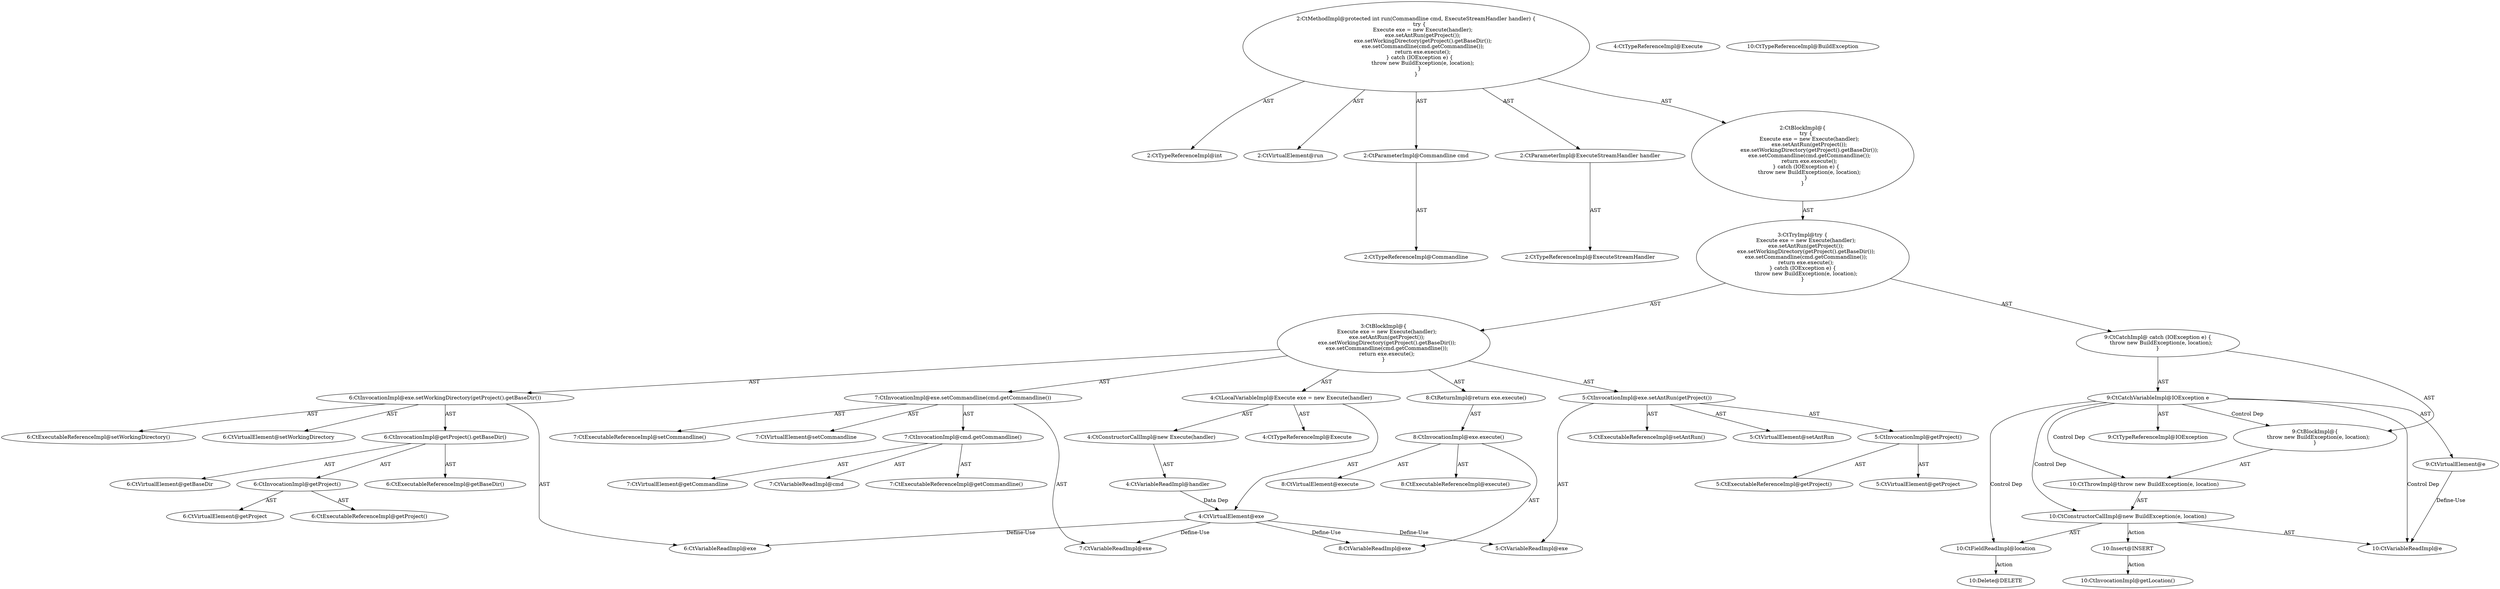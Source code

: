 digraph "run#?,Commandline,ExecuteStreamHandler" {
0 [label="2:CtTypeReferenceImpl@int" shape=ellipse]
1 [label="2:CtVirtualElement@run" shape=ellipse]
2 [label="2:CtParameterImpl@Commandline cmd" shape=ellipse]
3 [label="2:CtTypeReferenceImpl@Commandline" shape=ellipse]
4 [label="2:CtParameterImpl@ExecuteStreamHandler handler" shape=ellipse]
5 [label="2:CtTypeReferenceImpl@ExecuteStreamHandler" shape=ellipse]
6 [label="4:CtTypeReferenceImpl@Execute" shape=ellipse]
7 [label="4:CtTypeReferenceImpl@Execute" shape=ellipse]
8 [label="4:CtVariableReadImpl@handler" shape=ellipse]
9 [label="4:CtConstructorCallImpl@new Execute(handler)" shape=ellipse]
10 [label="4:CtVirtualElement@exe" shape=ellipse]
11 [label="4:CtLocalVariableImpl@Execute exe = new Execute(handler)" shape=ellipse]
12 [label="5:CtExecutableReferenceImpl@setAntRun()" shape=ellipse]
13 [label="5:CtVirtualElement@setAntRun" shape=ellipse]
14 [label="5:CtVariableReadImpl@exe" shape=ellipse]
15 [label="5:CtExecutableReferenceImpl@getProject()" shape=ellipse]
16 [label="5:CtVirtualElement@getProject" shape=ellipse]
17 [label="5:CtInvocationImpl@getProject()" shape=ellipse]
18 [label="5:CtInvocationImpl@exe.setAntRun(getProject())" shape=ellipse]
19 [label="6:CtExecutableReferenceImpl@setWorkingDirectory()" shape=ellipse]
20 [label="6:CtVirtualElement@setWorkingDirectory" shape=ellipse]
21 [label="6:CtVariableReadImpl@exe" shape=ellipse]
22 [label="6:CtExecutableReferenceImpl@getBaseDir()" shape=ellipse]
23 [label="6:CtVirtualElement@getBaseDir" shape=ellipse]
24 [label="6:CtExecutableReferenceImpl@getProject()" shape=ellipse]
25 [label="6:CtVirtualElement@getProject" shape=ellipse]
26 [label="6:CtInvocationImpl@getProject()" shape=ellipse]
27 [label="6:CtInvocationImpl@getProject().getBaseDir()" shape=ellipse]
28 [label="6:CtInvocationImpl@exe.setWorkingDirectory(getProject().getBaseDir())" shape=ellipse]
29 [label="7:CtExecutableReferenceImpl@setCommandline()" shape=ellipse]
30 [label="7:CtVirtualElement@setCommandline" shape=ellipse]
31 [label="7:CtVariableReadImpl@exe" shape=ellipse]
32 [label="7:CtExecutableReferenceImpl@getCommandline()" shape=ellipse]
33 [label="7:CtVirtualElement@getCommandline" shape=ellipse]
34 [label="7:CtVariableReadImpl@cmd" shape=ellipse]
35 [label="7:CtInvocationImpl@cmd.getCommandline()" shape=ellipse]
36 [label="7:CtInvocationImpl@exe.setCommandline(cmd.getCommandline())" shape=ellipse]
37 [label="8:CtExecutableReferenceImpl@execute()" shape=ellipse]
38 [label="8:CtVirtualElement@execute" shape=ellipse]
39 [label="8:CtVariableReadImpl@exe" shape=ellipse]
40 [label="8:CtInvocationImpl@exe.execute()" shape=ellipse]
41 [label="8:CtReturnImpl@return exe.execute()" shape=ellipse]
42 [label="3:CtBlockImpl@\{
    Execute exe = new Execute(handler);
    exe.setAntRun(getProject());
    exe.setWorkingDirectory(getProject().getBaseDir());
    exe.setCommandline(cmd.getCommandline());
    return exe.execute();
\}" shape=ellipse]
43 [label="9:CtVirtualElement@e" shape=ellipse]
44 [label="9:CtTypeReferenceImpl@IOException" shape=ellipse]
45 [label="9:CtCatchVariableImpl@IOException e" shape=ellipse]
46 [label="10:CtTypeReferenceImpl@BuildException" shape=ellipse]
47 [label="10:CtVariableReadImpl@e" shape=ellipse]
48 [label="10:CtFieldReadImpl@location" shape=ellipse]
49 [label="10:CtConstructorCallImpl@new BuildException(e, location)" shape=ellipse]
50 [label="10:CtThrowImpl@throw new BuildException(e, location)" shape=ellipse]
51 [label="9:CtBlockImpl@\{
    throw new BuildException(e, location);
\}" shape=ellipse]
52 [label="9:CtCatchImpl@ catch (IOException e) \{
    throw new BuildException(e, location);
\}" shape=ellipse]
53 [label="3:CtTryImpl@try \{
    Execute exe = new Execute(handler);
    exe.setAntRun(getProject());
    exe.setWorkingDirectory(getProject().getBaseDir());
    exe.setCommandline(cmd.getCommandline());
    return exe.execute();
\} catch (IOException e) \{
    throw new BuildException(e, location);
\}" shape=ellipse]
54 [label="2:CtBlockImpl@\{
    try \{
        Execute exe = new Execute(handler);
        exe.setAntRun(getProject());
        exe.setWorkingDirectory(getProject().getBaseDir());
        exe.setCommandline(cmd.getCommandline());
        return exe.execute();
    \} catch (IOException e) \{
        throw new BuildException(e, location);
    \}
\}" shape=ellipse]
55 [label="2:CtMethodImpl@protected int run(Commandline cmd, ExecuteStreamHandler handler) \{
    try \{
        Execute exe = new Execute(handler);
        exe.setAntRun(getProject());
        exe.setWorkingDirectory(getProject().getBaseDir());
        exe.setCommandline(cmd.getCommandline());
        return exe.execute();
    \} catch (IOException e) \{
        throw new BuildException(e, location);
    \}
\}" shape=ellipse]
56 [label="10:Delete@DELETE" shape=ellipse]
57 [label="10:Insert@INSERT" shape=ellipse]
58 [label="10:CtInvocationImpl@getLocation()" shape=ellipse]
2 -> 3 [label="AST"];
4 -> 5 [label="AST"];
8 -> 10 [label="Data Dep"];
9 -> 8 [label="AST"];
10 -> 14 [label="Define-Use"];
10 -> 21 [label="Define-Use"];
10 -> 31 [label="Define-Use"];
10 -> 39 [label="Define-Use"];
11 -> 10 [label="AST"];
11 -> 6 [label="AST"];
11 -> 9 [label="AST"];
17 -> 16 [label="AST"];
17 -> 15 [label="AST"];
18 -> 13 [label="AST"];
18 -> 14 [label="AST"];
18 -> 12 [label="AST"];
18 -> 17 [label="AST"];
26 -> 25 [label="AST"];
26 -> 24 [label="AST"];
27 -> 23 [label="AST"];
27 -> 26 [label="AST"];
27 -> 22 [label="AST"];
28 -> 20 [label="AST"];
28 -> 21 [label="AST"];
28 -> 19 [label="AST"];
28 -> 27 [label="AST"];
35 -> 33 [label="AST"];
35 -> 34 [label="AST"];
35 -> 32 [label="AST"];
36 -> 30 [label="AST"];
36 -> 31 [label="AST"];
36 -> 29 [label="AST"];
36 -> 35 [label="AST"];
40 -> 38 [label="AST"];
40 -> 39 [label="AST"];
40 -> 37 [label="AST"];
41 -> 40 [label="AST"];
42 -> 11 [label="AST"];
42 -> 18 [label="AST"];
42 -> 28 [label="AST"];
42 -> 36 [label="AST"];
42 -> 41 [label="AST"];
43 -> 47 [label="Define-Use"];
45 -> 43 [label="AST"];
45 -> 44 [label="AST"];
45 -> 51 [label="Control Dep"];
45 -> 50 [label="Control Dep"];
45 -> 49 [label="Control Dep"];
45 -> 47 [label="Control Dep"];
45 -> 48 [label="Control Dep"];
48 -> 56 [label="Action"];
49 -> 47 [label="AST"];
49 -> 48 [label="AST"];
49 -> 57 [label="Action"];
50 -> 49 [label="AST"];
51 -> 50 [label="AST"];
52 -> 45 [label="AST"];
52 -> 51 [label="AST"];
53 -> 42 [label="AST"];
53 -> 52 [label="AST"];
54 -> 53 [label="AST"];
55 -> 1 [label="AST"];
55 -> 0 [label="AST"];
55 -> 2 [label="AST"];
55 -> 4 [label="AST"];
55 -> 54 [label="AST"];
57 -> 58 [label="Action"];
}